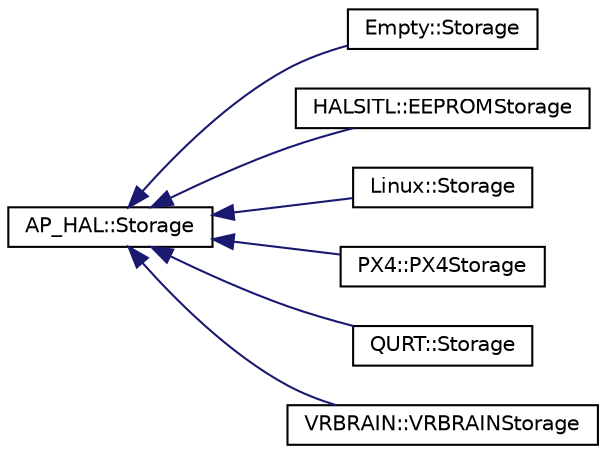 digraph "Graphical Class Hierarchy"
{
 // INTERACTIVE_SVG=YES
  edge [fontname="Helvetica",fontsize="10",labelfontname="Helvetica",labelfontsize="10"];
  node [fontname="Helvetica",fontsize="10",shape=record];
  rankdir="LR";
  Node1 [label="AP_HAL::Storage",height=0.2,width=0.4,color="black", fillcolor="white", style="filled",URL="$classAP__HAL_1_1Storage.html"];
  Node1 -> Node2 [dir="back",color="midnightblue",fontsize="10",style="solid",fontname="Helvetica"];
  Node2 [label="Empty::Storage",height=0.2,width=0.4,color="black", fillcolor="white", style="filled",URL="$classEmpty_1_1Storage.html"];
  Node1 -> Node3 [dir="back",color="midnightblue",fontsize="10",style="solid",fontname="Helvetica"];
  Node3 [label="HALSITL::EEPROMStorage",height=0.2,width=0.4,color="black", fillcolor="white", style="filled",URL="$classHALSITL_1_1EEPROMStorage.html"];
  Node1 -> Node4 [dir="back",color="midnightblue",fontsize="10",style="solid",fontname="Helvetica"];
  Node4 [label="Linux::Storage",height=0.2,width=0.4,color="black", fillcolor="white", style="filled",URL="$classLinux_1_1Storage.html"];
  Node1 -> Node5 [dir="back",color="midnightblue",fontsize="10",style="solid",fontname="Helvetica"];
  Node5 [label="PX4::PX4Storage",height=0.2,width=0.4,color="black", fillcolor="white", style="filled",URL="$classPX4_1_1PX4Storage.html"];
  Node1 -> Node6 [dir="back",color="midnightblue",fontsize="10",style="solid",fontname="Helvetica"];
  Node6 [label="QURT::Storage",height=0.2,width=0.4,color="black", fillcolor="white", style="filled",URL="$classQURT_1_1Storage.html"];
  Node1 -> Node7 [dir="back",color="midnightblue",fontsize="10",style="solid",fontname="Helvetica"];
  Node7 [label="VRBRAIN::VRBRAINStorage",height=0.2,width=0.4,color="black", fillcolor="white", style="filled",URL="$classVRBRAIN_1_1VRBRAINStorage.html"];
}

